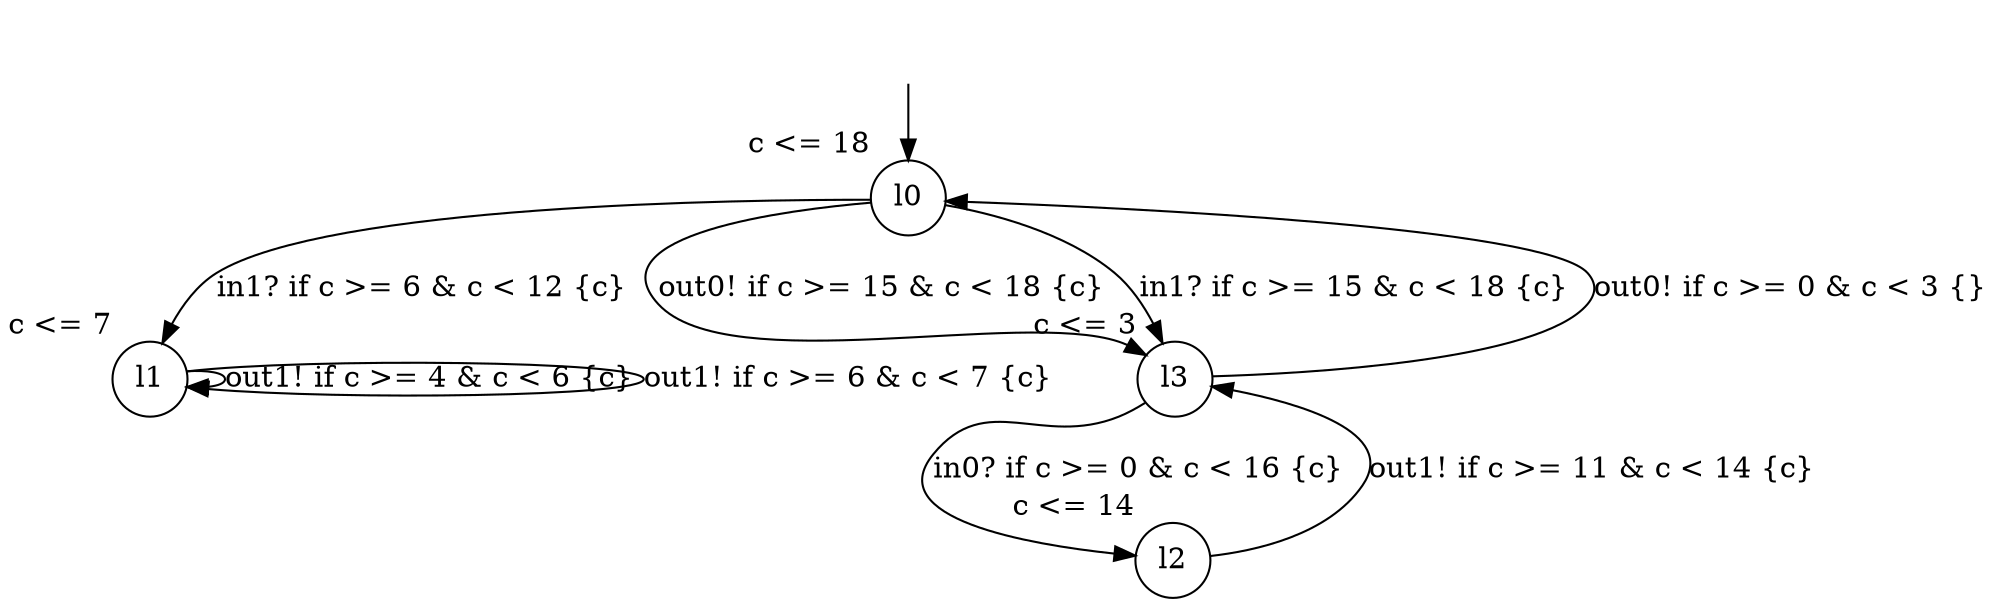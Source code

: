 digraph g {
__start0 [label="" shape="none"];
l0 [shape="circle" margin=0 label="l0", xlabel="c <= 18"];
l1 [shape="circle" margin=0 label="l1", xlabel="c <= 7"];
l2 [shape="circle" margin=0 label="l2", xlabel="c <= 14"];
l3 [shape="circle" margin=0 label="l3", xlabel="c <= 3"];
l0 -> l1 [label="in1? if c >= 6 & c < 12 {c} "];
l0 -> l3 [label="out0! if c >= 15 & c < 18 {c} "];
l0 -> l3 [label="in1? if c >= 15 & c < 18 {c} "];
l1 -> l1 [label="out1! if c >= 4 & c < 6 {c} "];
l1 -> l1 [label="out1! if c >= 6 & c < 7 {c} "];
l2 -> l3 [label="out1! if c >= 11 & c < 14 {c} "];
l3 -> l2 [label="in0? if c >= 0 & c < 16 {c} "];
l3 -> l0 [label="out0! if c >= 0 & c < 3 {} "];
__start0 -> l0;
}
